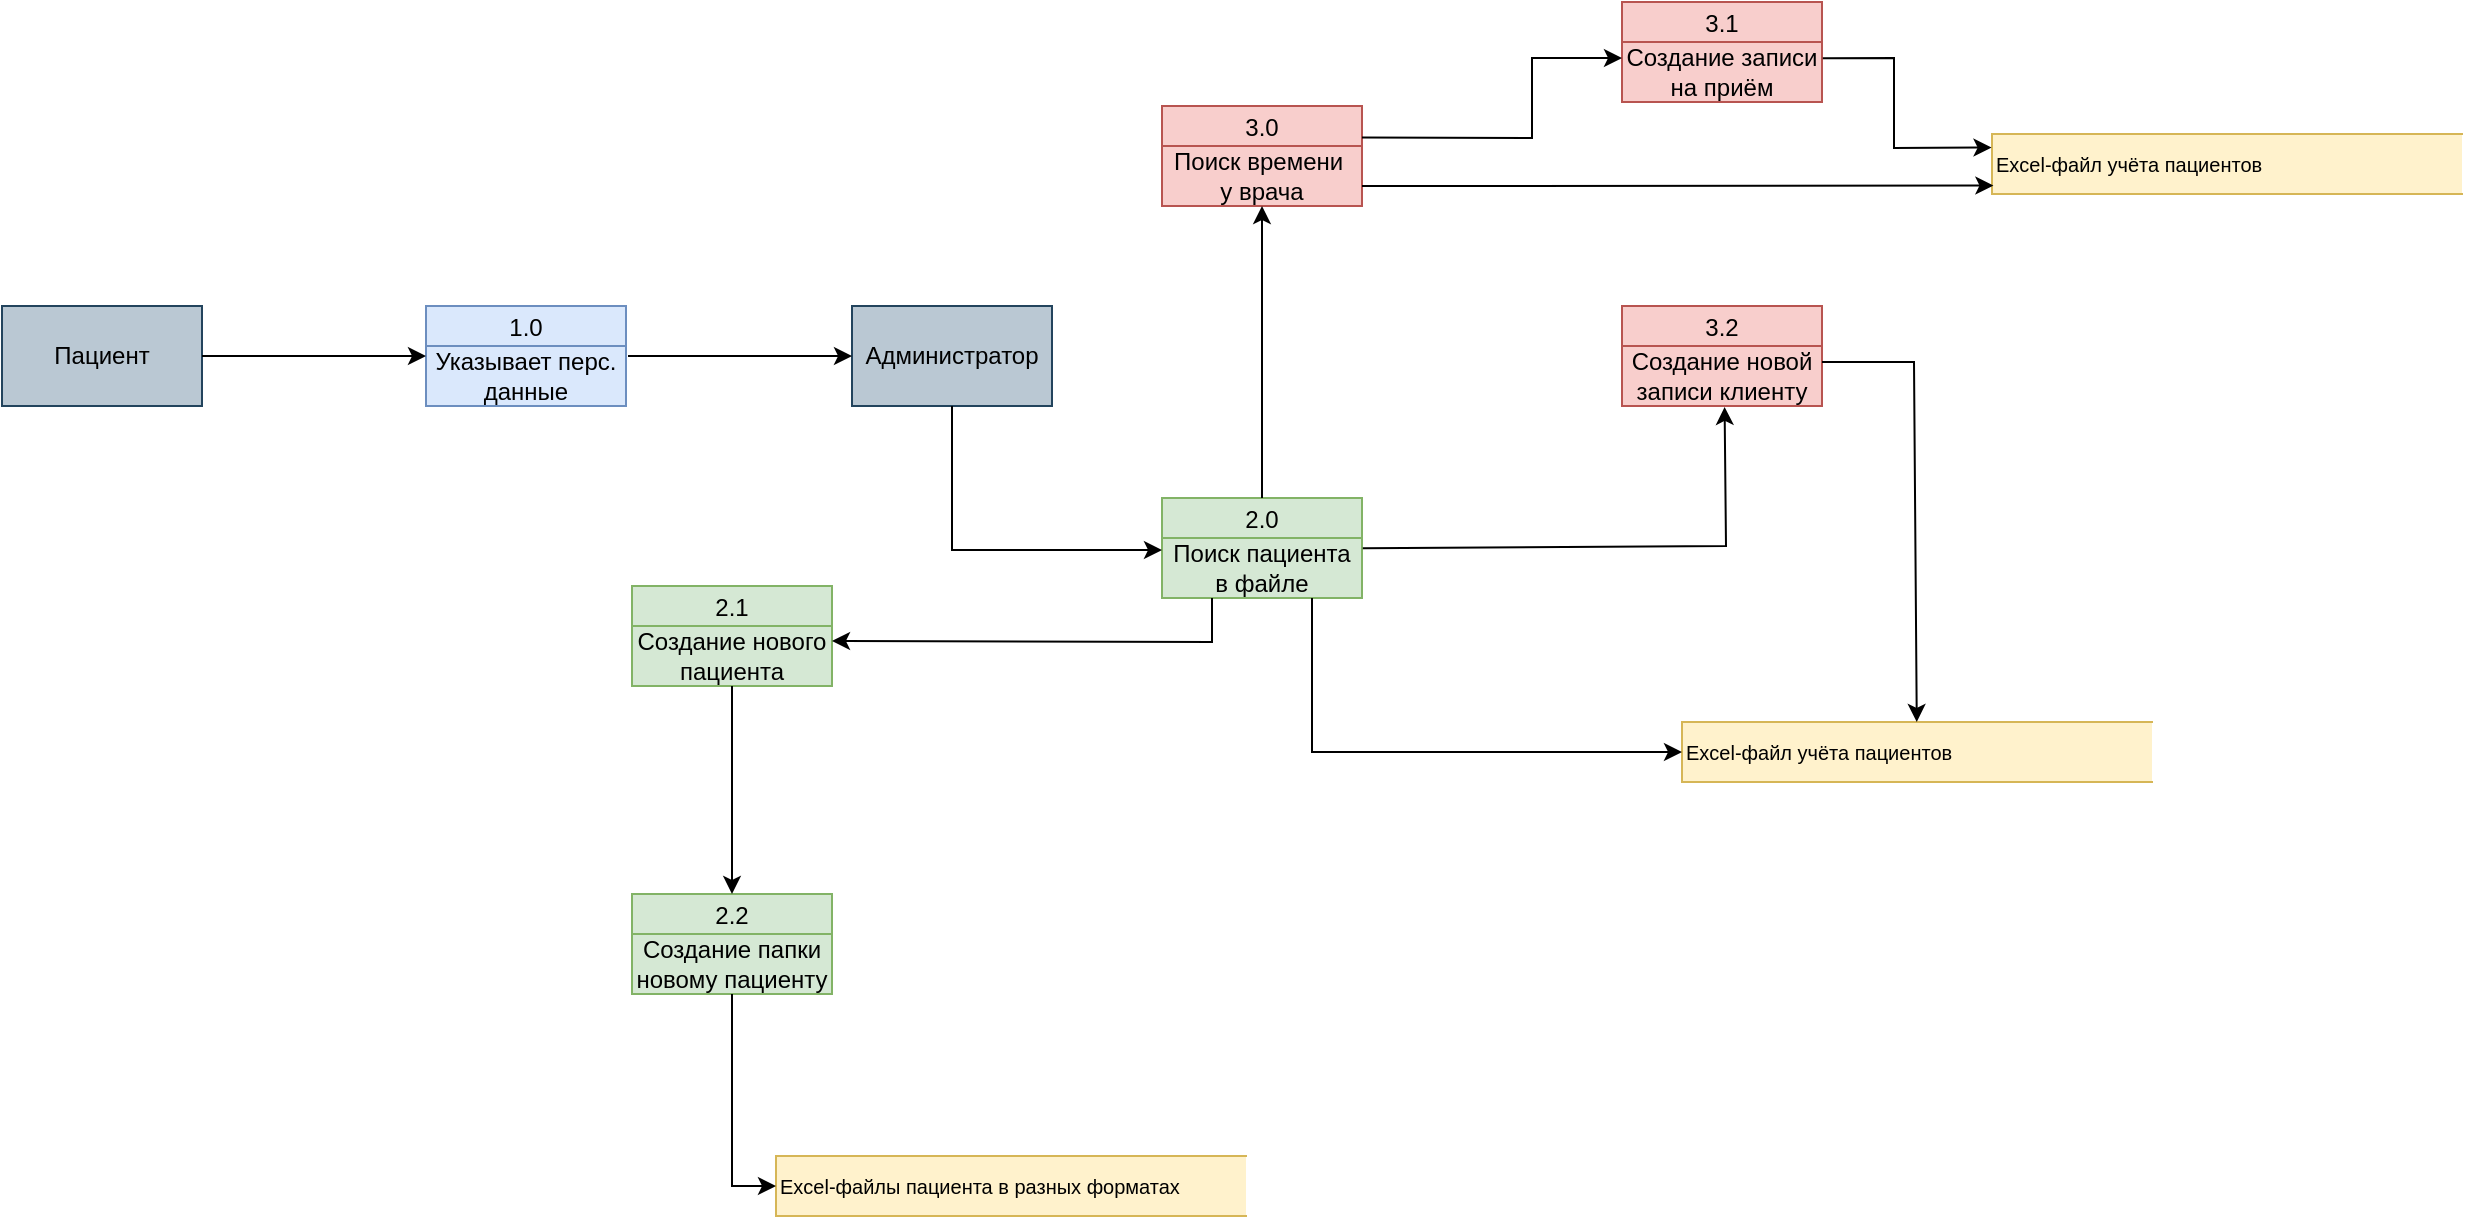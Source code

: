 <mxfile version="26.1.1" pages="3">
  <diagram name="Запись пациентов" id="-BxjTvf49sDNfJ511bh9">
    <mxGraphModel dx="1222" dy="872" grid="0" gridSize="1" guides="1" tooltips="1" connect="1" arrows="1" fold="1" page="0" pageScale="1" pageWidth="827" pageHeight="1169" math="0" shadow="0">
      <root>
        <mxCell id="0" />
        <mxCell id="1" parent="0" />
        <mxCell id="cvqWlgvmNwLobobYWvYB-20" value="&lt;div style=&quot;&quot;&gt;&lt;span style=&quot;background-color: transparent; font-size: 10px;&quot;&gt;Excel-файл учёта пациентов&lt;/span&gt;&lt;/div&gt;" style="html=1;dashed=0;whiteSpace=wrap;shape=partialRectangle;right=0;align=left;fillColor=#fff2cc;strokeColor=#d6b656;" vertex="1" parent="1">
          <mxGeometry x="2053" y="474" width="235" height="30" as="geometry" />
        </mxCell>
        <mxCell id="cvqWlgvmNwLobobYWvYB-1" value="1.0" style="swimlane;fontStyle=0;childLayout=stackLayout;horizontal=1;startSize=20;fillColor=#dae8fc;horizontalStack=0;resizeParent=1;resizeParentMax=0;resizeLast=0;collapsible=0;marginBottom=0;swimlaneFillColor=#ffffff;strokeColor=#6c8ebf;" vertex="1" parent="1">
          <mxGeometry x="1270" y="560" width="100" height="50" as="geometry" />
        </mxCell>
        <mxCell id="cvqWlgvmNwLobobYWvYB-2" value="Указывает перс.&lt;br&gt;данные" style="text;strokeColor=#6c8ebf;align=center;fillColor=#dae8fc;html=1;verticalAlign=middle;whiteSpace=wrap;rounded=0;" vertex="1" parent="cvqWlgvmNwLobobYWvYB-1">
          <mxGeometry y="20" width="100" height="30" as="geometry" />
        </mxCell>
        <mxCell id="cvqWlgvmNwLobobYWvYB-3" value="Пациент" style="html=1;dashed=0;whiteSpace=wrap;fillColor=#bac8d3;strokeColor=#23445d;" vertex="1" parent="1">
          <mxGeometry x="1058" y="560" width="100" height="50" as="geometry" />
        </mxCell>
        <mxCell id="cvqWlgvmNwLobobYWvYB-4" value="Администратор" style="html=1;dashed=0;whiteSpace=wrap;fillColor=#bac8d3;strokeColor=#23445d;" vertex="1" parent="1">
          <mxGeometry x="1483" y="560" width="100" height="50" as="geometry" />
        </mxCell>
        <mxCell id="cvqWlgvmNwLobobYWvYB-5" value="2.0" style="swimlane;fontStyle=0;childLayout=stackLayout;horizontal=1;startSize=20;fillColor=#d5e8d4;horizontalStack=0;resizeParent=1;resizeParentMax=0;resizeLast=0;collapsible=0;marginBottom=0;swimlaneFillColor=#ffffff;strokeColor=#82b366;" vertex="1" parent="1">
          <mxGeometry x="1638" y="656" width="100" height="50" as="geometry" />
        </mxCell>
        <mxCell id="cvqWlgvmNwLobobYWvYB-6" value="Поиск пациента в файле" style="text;strokeColor=#82b366;align=center;fillColor=#d5e8d4;html=1;verticalAlign=middle;whiteSpace=wrap;rounded=0;" vertex="1" parent="cvqWlgvmNwLobobYWvYB-5">
          <mxGeometry y="20" width="100" height="30" as="geometry" />
        </mxCell>
        <mxCell id="cvqWlgvmNwLobobYWvYB-7" value="3.0" style="swimlane;fontStyle=0;childLayout=stackLayout;horizontal=1;startSize=20;fillColor=#f8cecc;horizontalStack=0;resizeParent=1;resizeParentMax=0;resizeLast=0;collapsible=0;marginBottom=0;swimlaneFillColor=#ffffff;strokeColor=#b85450;" vertex="1" parent="1">
          <mxGeometry x="1638" y="460" width="100" height="50" as="geometry" />
        </mxCell>
        <mxCell id="cvqWlgvmNwLobobYWvYB-8" value="Поиск времени&amp;nbsp;&lt;br&gt;у врача" style="text;strokeColor=#b85450;align=center;fillColor=#f8cecc;html=1;verticalAlign=middle;whiteSpace=wrap;rounded=0;" vertex="1" parent="cvqWlgvmNwLobobYWvYB-7">
          <mxGeometry y="20" width="100" height="30" as="geometry" />
        </mxCell>
        <mxCell id="cvqWlgvmNwLobobYWvYB-10" value="2.1" style="swimlane;fontStyle=0;childLayout=stackLayout;horizontal=1;startSize=20;fillColor=#d5e8d4;horizontalStack=0;resizeParent=1;resizeParentMax=0;resizeLast=0;collapsible=0;marginBottom=0;swimlaneFillColor=#ffffff;strokeColor=#82b366;" vertex="1" parent="1">
          <mxGeometry x="1373" y="700" width="100" height="50" as="geometry" />
        </mxCell>
        <mxCell id="cvqWlgvmNwLobobYWvYB-11" value="Создание нового пациента" style="text;strokeColor=#82b366;align=center;fillColor=#d5e8d4;html=1;verticalAlign=middle;whiteSpace=wrap;rounded=0;" vertex="1" parent="cvqWlgvmNwLobobYWvYB-10">
          <mxGeometry y="20" width="100" height="30" as="geometry" />
        </mxCell>
        <mxCell id="cvqWlgvmNwLobobYWvYB-12" value="3.2" style="swimlane;fontStyle=0;childLayout=stackLayout;horizontal=1;startSize=20;fillColor=#f8cecc;horizontalStack=0;resizeParent=1;resizeParentMax=0;resizeLast=0;collapsible=0;marginBottom=0;swimlaneFillColor=#ffffff;strokeColor=#b85450;" vertex="1" parent="1">
          <mxGeometry x="1868" y="560" width="100" height="50" as="geometry" />
        </mxCell>
        <mxCell id="cvqWlgvmNwLobobYWvYB-13" value="Создание новой записи клиенту" style="text;strokeColor=#b85450;align=center;fillColor=#f8cecc;html=1;verticalAlign=middle;whiteSpace=wrap;rounded=0;" vertex="1" parent="cvqWlgvmNwLobobYWvYB-12">
          <mxGeometry y="20" width="100" height="30" as="geometry" />
        </mxCell>
        <mxCell id="cvqWlgvmNwLobobYWvYB-16" value="3.1" style="swimlane;fontStyle=0;childLayout=stackLayout;horizontal=1;startSize=20;fillColor=#f8cecc;horizontalStack=0;resizeParent=1;resizeParentMax=0;resizeLast=0;collapsible=0;marginBottom=0;swimlaneFillColor=#ffffff;strokeColor=#b85450;" vertex="1" parent="1">
          <mxGeometry x="1868" y="408" width="100" height="50" as="geometry" />
        </mxCell>
        <mxCell id="cvqWlgvmNwLobobYWvYB-17" value="Создание записи на приём" style="text;strokeColor=#b85450;align=center;fillColor=#f8cecc;html=1;verticalAlign=middle;whiteSpace=wrap;rounded=0;" vertex="1" parent="cvqWlgvmNwLobobYWvYB-16">
          <mxGeometry y="20" width="100" height="30" as="geometry" />
        </mxCell>
        <mxCell id="cvqWlgvmNwLobobYWvYB-18" value="" style="endArrow=classic;html=1;rounded=0;exitX=1;exitY=0.5;exitDx=0;exitDy=0;" edge="1" parent="1" source="cvqWlgvmNwLobobYWvYB-3">
          <mxGeometry width="50" height="50" relative="1" as="geometry">
            <mxPoint x="1220" y="635" as="sourcePoint" />
            <mxPoint x="1270" y="585" as="targetPoint" />
          </mxGeometry>
        </mxCell>
        <mxCell id="cvqWlgvmNwLobobYWvYB-19" value="" style="endArrow=classic;html=1;rounded=0;exitX=1;exitY=0.5;exitDx=0;exitDy=0;" edge="1" parent="1">
          <mxGeometry width="50" height="50" relative="1" as="geometry">
            <mxPoint x="1371" y="585" as="sourcePoint" />
            <mxPoint x="1483" y="585" as="targetPoint" />
          </mxGeometry>
        </mxCell>
        <mxCell id="cvqWlgvmNwLobobYWvYB-21" value="&lt;div style=&quot;&quot;&gt;&lt;span style=&quot;font-size: 10px;&quot;&gt;Excel-файл учёта пациентов&lt;/span&gt;&lt;/div&gt;" style="html=1;dashed=0;whiteSpace=wrap;shape=partialRectangle;right=0;align=left;fillColor=#fff2cc;strokeColor=#d6b656;" vertex="1" parent="1">
          <mxGeometry x="1898" y="768" width="235" height="30" as="geometry" />
        </mxCell>
        <mxCell id="cvqWlgvmNwLobobYWvYB-22" value="&lt;div style=&quot;&quot;&gt;&lt;span style=&quot;background-color: transparent; font-size: 10px;&quot;&gt;Excel-файлы&lt;/span&gt;&lt;span style=&quot;font-size: 10px;&quot;&gt;&amp;nbsp;пациента в разных форматах&lt;/span&gt;&lt;/div&gt;" style="html=1;dashed=0;whiteSpace=wrap;shape=partialRectangle;right=0;align=left;fillColor=#fff2cc;strokeColor=#d6b656;" vertex="1" parent="1">
          <mxGeometry x="1445" y="985" width="235" height="30" as="geometry" />
        </mxCell>
        <mxCell id="cvqWlgvmNwLobobYWvYB-23" value="" style="endArrow=classic;html=1;rounded=0;exitX=0.5;exitY=1;exitDx=0;exitDy=0;" edge="1" parent="1" source="cvqWlgvmNwLobobYWvYB-4">
          <mxGeometry width="50" height="50" relative="1" as="geometry">
            <mxPoint x="1589" y="732" as="sourcePoint" />
            <mxPoint x="1638" y="682" as="targetPoint" />
            <Array as="points">
              <mxPoint x="1533" y="682" />
            </Array>
          </mxGeometry>
        </mxCell>
        <mxCell id="cvqWlgvmNwLobobYWvYB-24" value="" style="endArrow=classic;html=1;rounded=0;exitX=0.75;exitY=1;exitDx=0;exitDy=0;entryX=0;entryY=0.5;entryDx=0;entryDy=0;" edge="1" parent="1" source="cvqWlgvmNwLobobYWvYB-6" target="cvqWlgvmNwLobobYWvYB-21">
          <mxGeometry width="50" height="50" relative="1" as="geometry">
            <mxPoint x="1813" y="614" as="sourcePoint" />
            <mxPoint x="1882" y="773" as="targetPoint" />
            <Array as="points">
              <mxPoint x="1713" y="783" />
            </Array>
          </mxGeometry>
        </mxCell>
        <mxCell id="cvqWlgvmNwLobobYWvYB-25" value="2.2" style="swimlane;fontStyle=0;childLayout=stackLayout;horizontal=1;startSize=20;fillColor=#d5e8d4;horizontalStack=0;resizeParent=1;resizeParentMax=0;resizeLast=0;collapsible=0;marginBottom=0;swimlaneFillColor=#ffffff;strokeColor=#82b366;" vertex="1" parent="1">
          <mxGeometry x="1373" y="854" width="100" height="50" as="geometry" />
        </mxCell>
        <mxCell id="cvqWlgvmNwLobobYWvYB-26" value="Создание папки новому пациенту" style="text;strokeColor=#82b366;align=center;fillColor=#d5e8d4;html=1;verticalAlign=middle;whiteSpace=wrap;rounded=0;" vertex="1" parent="cvqWlgvmNwLobobYWvYB-25">
          <mxGeometry y="20" width="100" height="30" as="geometry" />
        </mxCell>
        <mxCell id="cvqWlgvmNwLobobYWvYB-27" value="" style="endArrow=classic;html=1;rounded=0;entryX=1;entryY=0.25;entryDx=0;entryDy=0;exitX=0.25;exitY=1;exitDx=0;exitDy=0;fillColor=#d5e8d4;strokeColor=#000000;" edge="1" parent="1" source="cvqWlgvmNwLobobYWvYB-6" target="cvqWlgvmNwLobobYWvYB-11">
          <mxGeometry width="50" height="50" relative="1" as="geometry">
            <mxPoint x="1634" y="782" as="sourcePoint" />
            <mxPoint x="1684" y="732" as="targetPoint" />
            <Array as="points">
              <mxPoint x="1663" y="728" />
            </Array>
          </mxGeometry>
        </mxCell>
        <mxCell id="cvqWlgvmNwLobobYWvYB-28" value="" style="endArrow=classic;html=1;rounded=0;exitX=0.5;exitY=1;exitDx=0;exitDy=0;entryX=0.5;entryY=0;entryDx=0;entryDy=0;fillColor=#d5e8d4;strokeColor=#000000;" edge="1" parent="1" source="cvqWlgvmNwLobobYWvYB-11" target="cvqWlgvmNwLobobYWvYB-25">
          <mxGeometry width="50" height="50" relative="1" as="geometry">
            <mxPoint x="1458" y="812" as="sourcePoint" />
            <mxPoint x="1508" y="762" as="targetPoint" />
          </mxGeometry>
        </mxCell>
        <mxCell id="cvqWlgvmNwLobobYWvYB-29" value="" style="endArrow=classic;html=1;rounded=0;exitX=0.5;exitY=1;exitDx=0;exitDy=0;entryX=0;entryY=0.5;entryDx=0;entryDy=0;" edge="1" parent="1" source="cvqWlgvmNwLobobYWvYB-26" target="cvqWlgvmNwLobobYWvYB-22">
          <mxGeometry width="50" height="50" relative="1" as="geometry">
            <mxPoint x="1422.6" y="906" as="sourcePoint" />
            <mxPoint x="1422.6" y="1010" as="targetPoint" />
            <Array as="points">
              <mxPoint x="1423" y="1000" />
            </Array>
          </mxGeometry>
        </mxCell>
        <mxCell id="cvqWlgvmNwLobobYWvYB-30" value="" style="endArrow=classic;html=1;rounded=0;exitX=1.004;exitY=0.169;exitDx=0;exitDy=0;entryX=0.513;entryY=1.016;entryDx=0;entryDy=0;entryPerimeter=0;exitPerimeter=0;" edge="1" parent="1" source="cvqWlgvmNwLobobYWvYB-6" target="cvqWlgvmNwLobobYWvYB-13">
          <mxGeometry width="50" height="50" relative="1" as="geometry">
            <mxPoint x="1976" y="594" as="sourcePoint" />
            <mxPoint x="1832" y="637" as="targetPoint" />
            <Array as="points">
              <mxPoint x="1920" y="680" />
            </Array>
          </mxGeometry>
        </mxCell>
        <mxCell id="cvqWlgvmNwLobobYWvYB-32" value="" style="endArrow=classic;html=1;rounded=0;exitX=0.5;exitY=0;exitDx=0;exitDy=0;entryX=0.5;entryY=1;entryDx=0;entryDy=0;" edge="1" parent="1" source="cvqWlgvmNwLobobYWvYB-5" target="cvqWlgvmNwLobobYWvYB-8">
          <mxGeometry width="50" height="50" relative="1" as="geometry">
            <mxPoint x="1533" y="559" as="sourcePoint" />
            <mxPoint x="1637" y="484" as="targetPoint" />
            <Array as="points" />
          </mxGeometry>
        </mxCell>
        <mxCell id="cvqWlgvmNwLobobYWvYB-33" value="" style="endArrow=classic;html=1;rounded=0;exitX=1;exitY=0.314;exitDx=0;exitDy=0;exitPerimeter=0;" edge="1" parent="1" source="cvqWlgvmNwLobobYWvYB-7">
          <mxGeometry width="50" height="50" relative="1" as="geometry">
            <mxPoint x="1804" y="474" as="sourcePoint" />
            <mxPoint x="1868" y="436" as="targetPoint" />
            <Array as="points">
              <mxPoint x="1823" y="476" />
              <mxPoint x="1823" y="436" />
            </Array>
          </mxGeometry>
        </mxCell>
        <mxCell id="cvqWlgvmNwLobobYWvYB-35" value="" style="endArrow=classic;html=1;rounded=0;entryX=-0.001;entryY=0.225;entryDx=0;entryDy=0;entryPerimeter=0;exitX=1.004;exitY=0.271;exitDx=0;exitDy=0;exitPerimeter=0;" edge="1" parent="1" source="cvqWlgvmNwLobobYWvYB-17" target="cvqWlgvmNwLobobYWvYB-20">
          <mxGeometry width="50" height="50" relative="1" as="geometry">
            <mxPoint x="2008" y="436" as="sourcePoint" />
            <mxPoint x="2058" y="386" as="targetPoint" />
            <Array as="points">
              <mxPoint x="2004" y="436" />
              <mxPoint x="2004" y="481" />
            </Array>
          </mxGeometry>
        </mxCell>
        <mxCell id="lKpsyHv8I-froG1-2ILV-1" value="" style="endArrow=classic;html=1;rounded=0;" edge="1" parent="1" target="cvqWlgvmNwLobobYWvYB-21">
          <mxGeometry width="50" height="50" relative="1" as="geometry">
            <mxPoint x="1968" y="588" as="sourcePoint" />
            <mxPoint x="2030" y="588" as="targetPoint" />
            <Array as="points">
              <mxPoint x="2014" y="588" />
            </Array>
          </mxGeometry>
        </mxCell>
        <mxCell id="lKpsyHv8I-froG1-2ILV-4" value="" style="endArrow=classic;html=1;rounded=0;entryX=0.003;entryY=0.859;entryDx=0;entryDy=0;entryPerimeter=0;" edge="1" parent="1" target="cvqWlgvmNwLobobYWvYB-20">
          <mxGeometry width="50" height="50" relative="1" as="geometry">
            <mxPoint x="1738" y="500" as="sourcePoint" />
            <mxPoint x="1848" y="499" as="targetPoint" />
          </mxGeometry>
        </mxCell>
      </root>
    </mxGraphModel>
  </diagram>
  <diagram id="7lwCSrA8UDmjLaAqlTx6" name="Приём пациентов">
    <mxGraphModel dx="1543" dy="-881" grid="0" gridSize="1" guides="1" tooltips="1" connect="1" arrows="1" fold="1" page="0" pageScale="1" pageWidth="827" pageHeight="1169" math="0" shadow="0">
      <root>
        <mxCell id="0" />
        <mxCell id="1" parent="0" />
        <mxCell id="8t6wWwIbjvm63w_CFg4k-4" value="Пациент" style="html=1;dashed=0;whiteSpace=wrap;fillColor=#bac8d3;strokeColor=#23445d;" vertex="1" parent="1">
          <mxGeometry x="-1" y="1877" width="100" height="50" as="geometry" />
        </mxCell>
        <mxCell id="8t6wWwIbjvm63w_CFg4k-34" value="Администратор" style="html=1;dashed=0;whiteSpace=wrap;fillColor=#bac8d3;strokeColor=#23445d;" vertex="1" parent="1">
          <mxGeometry x="256" y="1877" width="100" height="50" as="geometry" />
        </mxCell>
        <mxCell id="8t6wWwIbjvm63w_CFg4k-35" value="Врач" style="html=1;dashed=0;whiteSpace=wrap;fillColor=#bac8d3;strokeColor=#23445d;" vertex="1" parent="1">
          <mxGeometry x="256" y="2132" width="100" height="50" as="geometry" />
        </mxCell>
        <mxCell id="8t6wWwIbjvm63w_CFg4k-36" value="Кассир" style="html=1;dashed=0;whiteSpace=wrap;fillColor=#bac8d3;strokeColor=#23445d;" vertex="1" parent="1">
          <mxGeometry x="156" y="2325" width="100" height="50" as="geometry" />
        </mxCell>
        <mxCell id="8t6wWwIbjvm63w_CFg4k-37" value="1.0" style="swimlane;fontStyle=0;childLayout=stackLayout;horizontal=1;startSize=20;fillColor=#dae8fc;horizontalStack=0;resizeParent=1;resizeParentMax=0;resizeLast=0;collapsible=0;marginBottom=0;swimlaneFillColor=#ffffff;strokeColor=#6c8ebf;" vertex="1" parent="1">
          <mxGeometry x="123" y="1799" width="100" height="50" as="geometry" />
        </mxCell>
        <mxCell id="8t6wWwIbjvm63w_CFg4k-38" value="Называет ФИО" style="text;strokeColor=#6c8ebf;align=center;fillColor=#dae8fc;html=1;verticalAlign=middle;whiteSpace=wrap;rounded=0;" vertex="1" parent="8t6wWwIbjvm63w_CFg4k-37">
          <mxGeometry y="20" width="100" height="30" as="geometry" />
        </mxCell>
        <mxCell id="8t6wWwIbjvm63w_CFg4k-39" value="" style="endArrow=classic;html=1;rounded=0;exitX=0.49;exitY=-0.01;exitDx=0;exitDy=0;exitPerimeter=0;entryX=-0.003;entryY=0.174;entryDx=0;entryDy=0;entryPerimeter=0;" edge="1" parent="1" source="8t6wWwIbjvm63w_CFg4k-4" target="8t6wWwIbjvm63w_CFg4k-38">
          <mxGeometry width="50" height="50" relative="1" as="geometry">
            <mxPoint x="32" y="1796" as="sourcePoint" />
            <mxPoint x="132" y="1796" as="targetPoint" />
            <Array as="points">
              <mxPoint x="48" y="1824" />
            </Array>
          </mxGeometry>
        </mxCell>
        <mxCell id="8t6wWwIbjvm63w_CFg4k-40" value="" style="endArrow=classic;html=1;rounded=0;exitX=1.005;exitY=0.162;exitDx=0;exitDy=0;exitPerimeter=0;" edge="1" parent="1" source="8t6wWwIbjvm63w_CFg4k-38">
          <mxGeometry width="50" height="50" relative="1" as="geometry">
            <mxPoint x="239" y="1824" as="sourcePoint" />
            <mxPoint x="289" y="1877" as="targetPoint" />
            <Array as="points">
              <mxPoint x="289" y="1824" />
            </Array>
          </mxGeometry>
        </mxCell>
        <mxCell id="8t6wWwIbjvm63w_CFg4k-41" value="1.2" style="swimlane;fontStyle=0;childLayout=stackLayout;horizontal=1;startSize=20;fillColor=#dae8fc;horizontalStack=0;resizeParent=1;resizeParentMax=0;resizeLast=0;collapsible=0;marginBottom=0;swimlaneFillColor=#ffffff;strokeColor=#6c8ebf;" vertex="1" parent="1">
          <mxGeometry x="123" y="1944" width="100" height="50" as="geometry" />
        </mxCell>
        <mxCell id="8t6wWwIbjvm63w_CFg4k-42" value="Заключает&lt;br&gt;соглашения" style="text;strokeColor=#6c8ebf;align=center;fillColor=#dae8fc;html=1;verticalAlign=middle;whiteSpace=wrap;rounded=0;" vertex="1" parent="8t6wWwIbjvm63w_CFg4k-41">
          <mxGeometry y="20" width="100" height="30" as="geometry" />
        </mxCell>
        <mxCell id="8t6wWwIbjvm63w_CFg4k-43" value="" style="endArrow=classic;html=1;rounded=0;exitX=0.337;exitY=1.007;exitDx=0;exitDy=0;exitPerimeter=0;entryX=1;entryY=0.161;entryDx=0;entryDy=0;entryPerimeter=0;" edge="1" parent="1" source="8t6wWwIbjvm63w_CFg4k-34" target="8t6wWwIbjvm63w_CFg4k-42">
          <mxGeometry width="50" height="50" relative="1" as="geometry">
            <mxPoint x="306" y="1928" as="sourcePoint" />
            <mxPoint x="238" y="2016" as="targetPoint" />
            <Array as="points">
              <mxPoint x="290" y="1969" />
            </Array>
          </mxGeometry>
        </mxCell>
        <mxCell id="8t6wWwIbjvm63w_CFg4k-44" value="1.3" style="swimlane;fontStyle=0;childLayout=stackLayout;horizontal=1;startSize=20;fillColor=#dae8fc;horizontalStack=0;resizeParent=1;resizeParentMax=0;resizeLast=0;collapsible=0;marginBottom=0;swimlaneFillColor=#ffffff;strokeColor=#6c8ebf;" vertex="1" parent="1">
          <mxGeometry x="378" y="1942" width="100" height="50" as="geometry" />
        </mxCell>
        <mxCell id="8t6wWwIbjvm63w_CFg4k-45" value="Сохраняет документы" style="text;strokeColor=#6c8ebf;align=center;fillColor=#dae8fc;html=1;verticalAlign=middle;whiteSpace=wrap;rounded=0;" vertex="1" parent="8t6wWwIbjvm63w_CFg4k-44">
          <mxGeometry y="20" width="100" height="30" as="geometry" />
        </mxCell>
        <mxCell id="8t6wWwIbjvm63w_CFg4k-46" value="" style="endArrow=classic;html=1;rounded=0;entryX=-0.003;entryY=0.203;entryDx=0;entryDy=0;entryPerimeter=0;" edge="1" parent="1" target="8t6wWwIbjvm63w_CFg4k-45">
          <mxGeometry width="50" height="50" relative="1" as="geometry">
            <mxPoint x="324" y="1927" as="sourcePoint" />
            <mxPoint x="372" y="1943" as="targetPoint" />
            <Array as="points">
              <mxPoint x="324" y="1968" />
            </Array>
          </mxGeometry>
        </mxCell>
        <mxCell id="8t6wWwIbjvm63w_CFg4k-47" value="&lt;div style=&quot;&quot;&gt;&lt;span style=&quot;font-size: 10px; background-color: transparent; color: light-dark(rgb(0, 0, 0), rgb(255, 255, 255));&quot;&gt;Excel-файлы&lt;/span&gt;&lt;span style=&quot;font-size: 10px;&quot;&gt;&amp;nbsp;пациента в разных форматах&lt;/span&gt;&lt;/div&gt;" style="html=1;dashed=0;whiteSpace=wrap;shape=partialRectangle;right=0;align=left;fillColor=#fff2cc;strokeColor=#d6b656;" vertex="1" parent="1">
          <mxGeometry x="568" y="2012" width="235" height="30" as="geometry" />
        </mxCell>
        <mxCell id="8t6wWwIbjvm63w_CFg4k-48" value="" style="endArrow=classic;html=1;rounded=0;exitX=1.003;exitY=0.199;exitDx=0;exitDy=0;exitPerimeter=0;entryX=-0.002;entryY=0.303;entryDx=0;entryDy=0;entryPerimeter=0;" edge="1" parent="1" source="8t6wWwIbjvm63w_CFg4k-45" target="8t6wWwIbjvm63w_CFg4k-47">
          <mxGeometry width="50" height="50" relative="1" as="geometry">
            <mxPoint x="478" y="2020" as="sourcePoint" />
            <mxPoint x="535" y="2024" as="targetPoint" />
            <Array as="points">
              <mxPoint x="512" y="1968" />
              <mxPoint x="512" y="2020" />
              <mxPoint x="512" y="2021" />
            </Array>
          </mxGeometry>
        </mxCell>
        <mxCell id="8t6wWwIbjvm63w_CFg4k-49" value="" style="endArrow=classic;html=1;rounded=0;exitX=1.004;exitY=0.195;exitDx=0;exitDy=0;exitPerimeter=0;entryX=-0.001;entryY=0.795;entryDx=0;entryDy=0;entryPerimeter=0;" edge="1" parent="1" source="8t6wWwIbjvm63w_CFg4k-51" target="8t6wWwIbjvm63w_CFg4k-47">
          <mxGeometry width="50" height="50" relative="1" as="geometry">
            <mxPoint x="485" y="2160" as="sourcePoint" />
            <mxPoint x="521" y="2038" as="targetPoint" />
            <Array as="points">
              <mxPoint x="512" y="2080" />
              <mxPoint x="512" y="2036" />
            </Array>
          </mxGeometry>
        </mxCell>
        <mxCell id="8t6wWwIbjvm63w_CFg4k-50" value="2.0" style="swimlane;fontStyle=0;childLayout=stackLayout;horizontal=1;startSize=20;fillColor=#d5e8d4;horizontalStack=0;resizeParent=1;resizeParentMax=0;resizeLast=0;collapsible=0;marginBottom=0;swimlaneFillColor=#ffffff;strokeColor=#82b366;" vertex="1" parent="1">
          <mxGeometry x="378" y="2054" width="100" height="50" as="geometry" />
        </mxCell>
        <mxCell id="8t6wWwIbjvm63w_CFg4k-51" value="Работает в папке пациента" style="text;strokeColor=#82b366;align=center;fillColor=#d5e8d4;html=1;verticalAlign=middle;whiteSpace=wrap;rounded=0;" vertex="1" parent="8t6wWwIbjvm63w_CFg4k-50">
          <mxGeometry y="20" width="100" height="30" as="geometry" />
        </mxCell>
        <mxCell id="8t6wWwIbjvm63w_CFg4k-52" value="" style="endArrow=classic;html=1;rounded=0;entryX=-0.003;entryY=0.303;entryDx=0;entryDy=0;entryPerimeter=0;exitX=0.524;exitY=0.004;exitDx=0;exitDy=0;exitPerimeter=0;" edge="1" parent="1" source="8t6wWwIbjvm63w_CFg4k-35" target="8t6wWwIbjvm63w_CFg4k-51">
          <mxGeometry width="50" height="50" relative="1" as="geometry">
            <mxPoint x="309" y="2131" as="sourcePoint" />
            <mxPoint x="377" y="2083" as="targetPoint" />
            <Array as="points">
              <mxPoint x="308" y="2083" />
            </Array>
          </mxGeometry>
        </mxCell>
        <mxCell id="8t6wWwIbjvm63w_CFg4k-53" value="&lt;div style=&quot;&quot;&gt;&lt;span style=&quot;background-color: transparent; font-size: 10px;&quot;&gt;Excel-файл&lt;/span&gt;&lt;span style=&quot;font-size: 10px;&quot;&gt;&amp;nbsp;врача в котором ведётся приём&lt;/span&gt;&lt;/div&gt;" style="html=1;dashed=0;whiteSpace=wrap;shape=partialRectangle;right=0;align=left;fillColor=#fff2cc;strokeColor=#d6b656;" vertex="1" parent="1">
          <mxGeometry x="567" y="2148" width="235" height="30" as="geometry" />
        </mxCell>
        <mxCell id="8t6wWwIbjvm63w_CFg4k-54" value="" style="endArrow=classic;html=1;rounded=0;exitX=0.522;exitY=1.004;exitDx=0;exitDy=0;exitPerimeter=0;" edge="1" parent="1" source="8t6wWwIbjvm63w_CFg4k-35">
          <mxGeometry width="50" height="50" relative="1" as="geometry">
            <mxPoint x="490" y="2277" as="sourcePoint" />
            <mxPoint x="378" y="2227" as="targetPoint" />
            <Array as="points">
              <mxPoint x="308" y="2227" />
            </Array>
          </mxGeometry>
        </mxCell>
        <mxCell id="8t6wWwIbjvm63w_CFg4k-55" value="2.1" style="swimlane;fontStyle=0;childLayout=stackLayout;horizontal=1;startSize=20;fillColor=#d5e8d4;horizontalStack=0;resizeParent=1;resizeParentMax=0;resizeLast=0;collapsible=0;marginBottom=0;swimlaneFillColor=#ffffff;strokeColor=#82b366;" vertex="1" parent="1">
          <mxGeometry x="378" y="2201" width="100" height="50" as="geometry" />
        </mxCell>
        <mxCell id="8t6wWwIbjvm63w_CFg4k-56" value="Вносит заметки&lt;br&gt;по пациенту" style="text;strokeColor=#82b366;align=center;fillColor=#d5e8d4;html=1;verticalAlign=middle;whiteSpace=wrap;rounded=0;" vertex="1" parent="8t6wWwIbjvm63w_CFg4k-55">
          <mxGeometry y="20" width="100" height="30" as="geometry" />
        </mxCell>
        <mxCell id="8t6wWwIbjvm63w_CFg4k-57" value="" style="endArrow=classic;html=1;rounded=0;entryX=-0.002;entryY=0.501;entryDx=0;entryDy=0;entryPerimeter=0;exitX=1.004;exitY=0.165;exitDx=0;exitDy=0;exitPerimeter=0;" edge="1" parent="1" source="8t6wWwIbjvm63w_CFg4k-56" target="8t6wWwIbjvm63w_CFg4k-53">
          <mxGeometry width="50" height="50" relative="1" as="geometry">
            <mxPoint x="480" y="2226" as="sourcePoint" />
            <mxPoint x="539" y="2226" as="targetPoint" />
            <Array as="points">
              <mxPoint x="511" y="2226" />
              <mxPoint x="511" y="2163" />
            </Array>
          </mxGeometry>
        </mxCell>
        <mxCell id="qSYFbw-jJvg2KWc_2ZJ_-1" value="" style="endArrow=classic;html=1;rounded=0;entryX=0.75;entryY=1;entryDx=0;entryDy=0;exitX=-0.006;exitY=0.172;exitDx=0;exitDy=0;exitPerimeter=0;" edge="1" parent="1" source="8t6wWwIbjvm63w_CFg4k-42" target="8t6wWwIbjvm63w_CFg4k-4">
          <mxGeometry width="50" height="50" relative="1" as="geometry">
            <mxPoint x="-24" y="2118" as="sourcePoint" />
            <mxPoint x="26" y="2068" as="targetPoint" />
            <Array as="points">
              <mxPoint x="74" y="1969" />
            </Array>
          </mxGeometry>
        </mxCell>
        <mxCell id="qSYFbw-jJvg2KWc_2ZJ_-2" value="&lt;div style=&quot;&quot;&gt;&lt;span style=&quot;font-size: 10px;&quot;&gt;Excel-файл учёта пациентов&lt;/span&gt;&lt;/div&gt;" style="html=1;dashed=0;whiteSpace=wrap;shape=partialRectangle;right=0;align=left;fillColor=#fff2cc;strokeColor=#d6b656;" vertex="1" parent="1">
          <mxGeometry x="568" y="1859" width="235" height="30" as="geometry" />
        </mxCell>
        <mxCell id="qSYFbw-jJvg2KWc_2ZJ_-3" value="" style="endArrow=classic;html=1;rounded=0;entryX=-0.002;entryY=0.473;entryDx=0;entryDy=0;entryPerimeter=0;exitX=0.679;exitY=-0.009;exitDx=0;exitDy=0;exitPerimeter=0;" edge="1" parent="1" source="8t6wWwIbjvm63w_CFg4k-34" target="qSYFbw-jJvg2KWc_2ZJ_-2">
          <mxGeometry width="50" height="50" relative="1" as="geometry">
            <mxPoint x="324" y="1876" as="sourcePoint" />
            <mxPoint x="374" y="1855" as="targetPoint" />
            <Array as="points">
              <mxPoint x="324" y="1824" />
              <mxPoint x="536" y="1824" />
              <mxPoint x="536" y="1873" />
            </Array>
          </mxGeometry>
        </mxCell>
        <mxCell id="qSYFbw-jJvg2KWc_2ZJ_-4" value="1.1" style="swimlane;fontStyle=0;childLayout=stackLayout;horizontal=1;startSize=20;fillColor=#dae8fc;horizontalStack=0;resizeParent=1;resizeParentMax=0;resizeLast=0;collapsible=0;marginBottom=0;swimlaneFillColor=#ffffff;strokeColor=#6c8ebf;" vertex="1" parent="1">
          <mxGeometry x="378" y="1799" width="100" height="50" as="geometry" />
        </mxCell>
        <mxCell id="qSYFbw-jJvg2KWc_2ZJ_-5" value="Ищет&amp;nbsp;&lt;br&gt;пациента" style="text;strokeColor=#6c8ebf;align=center;fillColor=#dae8fc;html=1;verticalAlign=middle;whiteSpace=wrap;rounded=0;" vertex="1" parent="qSYFbw-jJvg2KWc_2ZJ_-4">
          <mxGeometry y="20" width="100" height="30" as="geometry" />
        </mxCell>
        <mxCell id="qSYFbw-jJvg2KWc_2ZJ_-6" value="" style="endArrow=classic;html=1;rounded=0;exitX=0.25;exitY=1;exitDx=0;exitDy=0;entryX=-0.002;entryY=0.538;entryDx=0;entryDy=0;entryPerimeter=0;" edge="1" parent="1" source="8t6wWwIbjvm63w_CFg4k-4" target="8t6wWwIbjvm63w_CFg4k-36">
          <mxGeometry width="50" height="50" relative="1" as="geometry">
            <mxPoint x="123" y="2468" as="sourcePoint" />
            <mxPoint x="107" y="2468" as="targetPoint" />
            <Array as="points">
              <mxPoint x="24" y="2352" />
            </Array>
          </mxGeometry>
        </mxCell>
        <mxCell id="qSYFbw-jJvg2KWc_2ZJ_-7" value="3.0" style="swimlane;fontStyle=0;childLayout=stackLayout;horizontal=1;startSize=20;fillColor=#f8cecc;horizontalStack=0;resizeParent=1;resizeParentMax=0;resizeLast=0;collapsible=0;marginBottom=0;swimlaneFillColor=#ffffff;strokeColor=#b85450;" vertex="1" parent="1">
          <mxGeometry x="-25" y="2235" width="100" height="50" as="geometry" />
        </mxCell>
        <mxCell id="qSYFbw-jJvg2KWc_2ZJ_-8" value="Производит&amp;nbsp;&lt;br&gt;оплату" style="text;strokeColor=#b85450;align=center;fillColor=#f8cecc;html=1;verticalAlign=middle;whiteSpace=wrap;rounded=0;" vertex="1" parent="qSYFbw-jJvg2KWc_2ZJ_-7">
          <mxGeometry y="20" width="100" height="30" as="geometry" />
        </mxCell>
        <mxCell id="qSYFbw-jJvg2KWc_2ZJ_-9" value="1С.Бухгалтерия" style="html=1;dashed=0;whiteSpace=wrap;fillColor=#bac8d3;strokeColor=#23445d;" vertex="1" parent="1">
          <mxGeometry x="566" y="2325" width="100" height="50" as="geometry" />
        </mxCell>
        <mxCell id="qSYFbw-jJvg2KWc_2ZJ_-10" value="ККМ" style="html=1;dashed=0;whiteSpace=wrap;fillColor=#bac8d3;strokeColor=#23445d;" vertex="1" parent="1">
          <mxGeometry x="566" y="2596" width="100" height="50" as="geometry" />
        </mxCell>
        <mxCell id="qSYFbw-jJvg2KWc_2ZJ_-11" value="" style="endArrow=classic;html=1;rounded=0;entryX=0;entryY=0.5;entryDx=0;entryDy=0;exitX=1;exitY=0.5;exitDx=0;exitDy=0;" edge="1" parent="1" source="8t6wWwIbjvm63w_CFg4k-36" target="qSYFbw-jJvg2KWc_2ZJ_-9">
          <mxGeometry width="50" height="50" relative="1" as="geometry">
            <mxPoint x="356" y="2362" as="sourcePoint" />
            <mxPoint x="406" y="2312" as="targetPoint" />
          </mxGeometry>
        </mxCell>
        <mxCell id="qSYFbw-jJvg2KWc_2ZJ_-12" value="" style="endArrow=classic;html=1;rounded=0;exitX=1.003;exitY=0.166;exitDx=0;exitDy=0;exitPerimeter=0;" edge="1" parent="1">
          <mxGeometry width="50" height="50" relative="1" as="geometry">
            <mxPoint x="617" y="2511" as="sourcePoint" />
            <mxPoint x="617" y="2595" as="targetPoint" />
          </mxGeometry>
        </mxCell>
        <mxCell id="qSYFbw-jJvg2KWc_2ZJ_-13" value="3.1" style="swimlane;fontStyle=0;childLayout=stackLayout;horizontal=1;startSize=20;fillColor=#f8cecc;horizontalStack=0;resizeParent=1;resizeParentMax=0;resizeLast=0;collapsible=0;marginBottom=0;swimlaneFillColor=#ffffff;strokeColor=#b85450;" vertex="1" parent="1">
          <mxGeometry x="378" y="2326" width="100" height="50" as="geometry" />
        </mxCell>
        <mxCell id="qSYFbw-jJvg2KWc_2ZJ_-14" value="Фиксирует&amp;nbsp;&lt;br&gt;оплату" style="text;strokeColor=#b85450;align=center;fillColor=#f8cecc;html=1;verticalAlign=middle;whiteSpace=wrap;rounded=0;" vertex="1" parent="qSYFbw-jJvg2KWc_2ZJ_-13">
          <mxGeometry y="20" width="100" height="30" as="geometry" />
        </mxCell>
        <mxCell id="qSYFbw-jJvg2KWc_2ZJ_-16" value="3.2" style="swimlane;fontStyle=0;childLayout=stackLayout;horizontal=1;startSize=20;fillColor=#f8cecc;horizontalStack=0;resizeParent=1;resizeParentMax=0;resizeLast=0;collapsible=0;marginBottom=0;swimlaneFillColor=#ffffff;strokeColor=#b85450;" vertex="1" parent="1">
          <mxGeometry x="566" y="2461" width="100" height="50" as="geometry" />
        </mxCell>
        <mxCell id="qSYFbw-jJvg2KWc_2ZJ_-17" value="Взаимодействует с кассой" style="text;strokeColor=#b85450;align=center;fillColor=#f8cecc;html=1;verticalAlign=middle;whiteSpace=wrap;rounded=0;" vertex="1" parent="qSYFbw-jJvg2KWc_2ZJ_-16">
          <mxGeometry y="20" width="100" height="30" as="geometry" />
        </mxCell>
        <mxCell id="qSYFbw-jJvg2KWc_2ZJ_-18" value="" style="endArrow=classic;html=1;rounded=0;exitX=0.5;exitY=1;exitDx=0;exitDy=0;entryX=0.5;entryY=0;entryDx=0;entryDy=0;" edge="1" parent="1" source="qSYFbw-jJvg2KWc_2ZJ_-9" target="qSYFbw-jJvg2KWc_2ZJ_-16">
          <mxGeometry width="50" height="50" relative="1" as="geometry">
            <mxPoint x="710" y="2525" as="sourcePoint" />
            <mxPoint x="760" y="2475" as="targetPoint" />
          </mxGeometry>
        </mxCell>
      </root>
    </mxGraphModel>
  </diagram>
  <diagram id="b4R5AdKgGrXGGgzJ69ud" name="Сбор анализов">
    <mxGraphModel dx="1860" dy="919" grid="0" gridSize="1" guides="1" tooltips="1" connect="1" arrows="1" fold="1" page="0" pageScale="1" pageWidth="827" pageHeight="1169" math="0" shadow="0">
      <root>
        <mxCell id="0" />
        <mxCell id="1" parent="0" />
        <mxCell id="rEfmRM0Kp2rZpkIGni6H-1" value="Пациент" style="rounded=0;whiteSpace=wrap;html=1;fillColor=none;" parent="1" vertex="1">
          <mxGeometry x="-94" y="282" width="100" height="40" as="geometry" />
        </mxCell>
        <mxCell id="rEfmRM0Kp2rZpkIGni6H-2" value="Администратор" style="rounded=0;whiteSpace=wrap;html=1;fillColor=none;" parent="1" vertex="1">
          <mxGeometry x="173" y="282" width="100" height="40" as="geometry" />
        </mxCell>
        <mxCell id="rEfmRM0Kp2rZpkIGni6H-3" value="Мед.&lt;br&gt;сестра/брат" style="rounded=0;whiteSpace=wrap;html=1;fillColor=none;" parent="1" vertex="1">
          <mxGeometry x="469" y="282" width="100" height="40" as="geometry" />
        </mxCell>
        <mxCell id="rEfmRM0Kp2rZpkIGni6H-4" value="Сбор&amp;nbsp;&lt;br&gt;анализов" style="html=1;dashed=0;whiteSpace=wrap;shape=mxgraph.dfd.start" parent="1" vertex="1">
          <mxGeometry x="-84" y="199" width="80" height="30" as="geometry" />
        </mxCell>
        <mxCell id="rEfmRM0Kp2rZpkIGni6H-5" value="1&lt;span style=&quot;white-space: pre;&quot;&gt;&#x9;&lt;/span&gt;Файл экселя, который на ресепшене" style="html=1;dashed=0;whiteSpace=wrap;shape=mxgraph.dfd.dataStoreID;align=left;spacingLeft=3;points=[[0,0],[0.5,0],[1,0],[0,0.5],[1,0.5],[0,1],[0.5,1],[1,1]];" parent="1" vertex="1">
          <mxGeometry x="239" y="394" width="260" height="30" as="geometry" />
        </mxCell>
        <mxCell id="rEfmRM0Kp2rZpkIGni6H-6" value="3&lt;span style=&quot;white-space: pre;&quot;&gt;&#x9;&lt;/span&gt;Папка с документами пациента" style="html=1;dashed=0;whiteSpace=wrap;shape=mxgraph.dfd.dataStoreID;align=left;spacingLeft=3;points=[[0,0],[0.5,0],[1,0],[0,0.5],[1,0.5],[0,1],[0.5,1],[1,1]];" parent="1" vertex="1">
          <mxGeometry x="542" y="394" width="260" height="30" as="geometry" />
        </mxCell>
        <mxCell id="rEfmRM0Kp2rZpkIGni6H-7" value="" style="endArrow=classic;html=1;rounded=0;entryX=0;entryY=0.5;entryDx=0;entryDy=0;" parent="1" target="rEfmRM0Kp2rZpkIGni6H-5" edge="1">
          <mxGeometry width="50" height="50" relative="1" as="geometry">
            <mxPoint x="220" y="322" as="sourcePoint" />
            <mxPoint x="397" y="332" as="targetPoint" />
            <Array as="points">
              <mxPoint x="220" y="409" />
            </Array>
          </mxGeometry>
        </mxCell>
        <mxCell id="rEfmRM0Kp2rZpkIGni6H-8" value="Отмечает визит на приём анализов" style="text;strokeColor=none;align=left;fillColor=none;html=1;verticalAlign=middle;whiteSpace=wrap;rounded=0;" parent="1" vertex="1">
          <mxGeometry x="238" y="371" width="226" height="30" as="geometry" />
        </mxCell>
        <mxCell id="rEfmRM0Kp2rZpkIGni6H-9" value="Обращается к файлу пациента,&lt;br&gt;где заранее созданы названия анализов" style="text;strokeColor=none;align=left;fillColor=none;html=1;verticalAlign=middle;whiteSpace=wrap;rounded=0;" parent="1" vertex="1">
          <mxGeometry x="542" y="363" width="249" height="30" as="geometry" />
        </mxCell>
        <mxCell id="rEfmRM0Kp2rZpkIGni6H-10" value="" style="endArrow=classic;html=1;rounded=0;entryX=0;entryY=0.5;entryDx=0;entryDy=0;" parent="1" target="rEfmRM0Kp2rZpkIGni6H-6" edge="1">
          <mxGeometry width="50" height="50" relative="1" as="geometry">
            <mxPoint x="520" y="322" as="sourcePoint" />
            <mxPoint x="678" y="459" as="targetPoint" />
            <Array as="points">
              <mxPoint x="520" y="409" />
            </Array>
          </mxGeometry>
        </mxCell>
        <mxCell id="rEfmRM0Kp2rZpkIGni6H-11" value="" style="endArrow=none;html=1;rounded=0;entryX=0.5;entryY=0;entryDx=0;entryDy=0;exitX=0.5;exitY=0.5;exitDx=0;exitDy=15;exitPerimeter=0;" parent="1" source="rEfmRM0Kp2rZpkIGni6H-4" target="rEfmRM0Kp2rZpkIGni6H-1" edge="1">
          <mxGeometry width="50" height="50" relative="1" as="geometry">
            <mxPoint x="-193" y="302" as="sourcePoint" />
            <mxPoint x="-143" y="252" as="targetPoint" />
          </mxGeometry>
        </mxCell>
        <mxCell id="rEfmRM0Kp2rZpkIGni6H-12" value="" style="endArrow=classic;html=1;rounded=0;entryX=0;entryY=0.5;entryDx=0;entryDy=0;exitX=1;exitY=0.5;exitDx=0;exitDy=0;" parent="1" source="rEfmRM0Kp2rZpkIGni6H-1" edge="1">
          <mxGeometry width="50" height="50" relative="1" as="geometry">
            <mxPoint x="77" y="301" as="sourcePoint" />
            <mxPoint x="173" y="301" as="targetPoint" />
          </mxGeometry>
        </mxCell>
        <mxCell id="rEfmRM0Kp2rZpkIGni6H-13" value="" style="endArrow=classic;html=1;rounded=0;entryX=0;entryY=0.5;entryDx=0;entryDy=0;" parent="1" target="rEfmRM0Kp2rZpkIGni6H-3" edge="1">
          <mxGeometry width="50" height="50" relative="1" as="geometry">
            <mxPoint x="273" y="302.5" as="sourcePoint" />
            <mxPoint x="480" y="304" as="targetPoint" />
          </mxGeometry>
        </mxCell>
        <mxCell id="rEfmRM0Kp2rZpkIGni6H-14" value="" style="endArrow=classic;html=1;rounded=0;" parent="1" edge="1">
          <mxGeometry width="50" height="50" relative="1" as="geometry">
            <mxPoint x="569" y="301.94" as="sourcePoint" />
            <mxPoint x="792" y="301" as="targetPoint" />
          </mxGeometry>
        </mxCell>
        <mxCell id="rEfmRM0Kp2rZpkIGni6H-15" value="Кассир" style="rounded=0;whiteSpace=wrap;html=1;fillColor=none;" parent="1" vertex="1">
          <mxGeometry x="790" y="281" width="100" height="40" as="geometry" />
        </mxCell>
        <mxCell id="rEfmRM0Kp2rZpkIGni6H-16" value="" style="endArrow=classic;html=1;rounded=0;exitX=0.466;exitY=1.01;exitDx=0;exitDy=0;exitPerimeter=0;entryX=0;entryY=0.5;entryDx=0;entryDy=0;" parent="1" target="rEfmRM0Kp2rZpkIGni6H-17" edge="1">
          <mxGeometry width="50" height="50" relative="1" as="geometry">
            <mxPoint x="520" y="409" as="sourcePoint" />
            <mxPoint x="544" y="496" as="targetPoint" />
            <Array as="points">
              <mxPoint x="520" y="551" />
            </Array>
          </mxGeometry>
        </mxCell>
        <mxCell id="rEfmRM0Kp2rZpkIGni6H-17" value="5&lt;span style=&quot;white-space: pre;&quot;&gt;&#x9;&lt;/span&gt;Папка с документами пациента" style="html=1;dashed=0;whiteSpace=wrap;shape=mxgraph.dfd.dataStoreID;align=left;spacingLeft=3;points=[[0,0],[0.5,0],[1,0],[0,0.5],[1,0.5],[0,1],[0.5,1],[1,1]];" parent="1" vertex="1">
          <mxGeometry x="544" y="536" width="260" height="30" as="geometry" />
        </mxCell>
        <mxCell id="rEfmRM0Kp2rZpkIGni6H-19" value="2&lt;span style=&quot;white-space: pre;&quot;&gt;&#x9;&lt;/span&gt;Папка с документами пациента" style="html=1;dashed=0;whiteSpace=wrap;shape=mxgraph.dfd.dataStoreID;align=left;spacingLeft=3;points=[[0,0],[0.5,0],[1,0],[0,0.5],[1,0.5],[0,1],[0.5,1],[1,1]];" parent="1" vertex="1">
          <mxGeometry x="239" y="485" width="260" height="30" as="geometry" />
        </mxCell>
        <mxCell id="rEfmRM0Kp2rZpkIGni6H-20" value="" style="endArrow=classic;html=1;rounded=0;exitX=0.476;exitY=1.01;exitDx=0;exitDy=0;entryX=0;entryY=0.5;entryDx=0;entryDy=0;exitPerimeter=0;" parent="1" target="rEfmRM0Kp2rZpkIGni6H-19" edge="1">
          <mxGeometry width="50" height="50" relative="1" as="geometry">
            <mxPoint x="220" y="409" as="sourcePoint" />
            <mxPoint x="238" y="496" as="targetPoint" />
            <Array as="points">
              <mxPoint x="220" y="500" />
            </Array>
          </mxGeometry>
        </mxCell>
        <mxCell id="rEfmRM0Kp2rZpkIGni6H-21" value="Создаёт файл со списком анализов" style="text;strokeColor=none;align=left;fillColor=none;html=1;verticalAlign=middle;whiteSpace=wrap;rounded=0;" parent="1" vertex="1">
          <mxGeometry x="238" y="461" width="279" height="30" as="geometry" />
        </mxCell>
        <mxCell id="rEfmRM0Kp2rZpkIGni6H-22" value="Вписывает результаты после исследования" style="text;strokeColor=none;align=left;fillColor=none;html=1;verticalAlign=middle;whiteSpace=wrap;rounded=0;" parent="1" vertex="1">
          <mxGeometry x="543" y="514" width="273" height="30" as="geometry" />
        </mxCell>
        <mxCell id="TvInsam3h-Fq7JIKnaad-1" value="" style="endArrow=classic;html=1;rounded=0;exitX=0.5;exitY=1;exitDx=0;exitDy=0;entryX=0;entryY=0.5;entryDx=0;entryDy=0;" parent="1" source="rEfmRM0Kp2rZpkIGni6H-15" target="TvInsam3h-Fq7JIKnaad-2" edge="1">
          <mxGeometry width="50" height="50" relative="1" as="geometry">
            <mxPoint x="840" y="322" as="sourcePoint" />
            <mxPoint x="897" y="459" as="targetPoint" />
            <Array as="points">
              <mxPoint x="840" y="409" />
            </Array>
          </mxGeometry>
        </mxCell>
        <mxCell id="TvInsam3h-Fq7JIKnaad-2" value="6&lt;span style=&quot;white-space: pre;&quot;&gt;&#x9;&lt;/span&gt;1С Бухгалтерия" style="html=1;dashed=0;whiteSpace=wrap;shape=mxgraph.dfd.dataStoreID;align=left;spacingLeft=3;points=[[0,0],[0.5,0],[1,0],[0,0.5],[1,0.5],[0,1],[0.5,1],[1,1]];" parent="1" vertex="1">
          <mxGeometry x="863" y="394" width="260" height="30" as="geometry" />
        </mxCell>
        <mxCell id="TvInsam3h-Fq7JIKnaad-3" value="Обращается к 1С для фиксации&lt;br&gt;оказания услуг и денежных расчётов" style="text;strokeColor=none;align=left;fillColor=none;html=1;verticalAlign=middle;whiteSpace=wrap;rounded=0;" parent="1" vertex="1">
          <mxGeometry x="862" y="363" width="249" height="30" as="geometry" />
        </mxCell>
        <mxCell id="TvInsam3h-Fq7JIKnaad-4" value="4&lt;span style=&quot;white-space: pre;&quot;&gt;&#x9;&lt;/span&gt;1С Торговля и склад" style="html=1;dashed=0;whiteSpace=wrap;shape=mxgraph.dfd.dataStoreID;align=left;spacingLeft=3;points=[[0,0],[0.5,0],[1,0],[0,0.5],[1,0.5],[0,1],[0.5,1],[1,1]];" parent="1" vertex="1">
          <mxGeometry x="543" y="466" width="260" height="30" as="geometry" />
        </mxCell>
        <mxCell id="TvInsam3h-Fq7JIKnaad-5" value="Списывает использованные расходники" style="text;strokeColor=none;align=left;fillColor=none;html=1;verticalAlign=middle;whiteSpace=wrap;rounded=0;" parent="1" vertex="1">
          <mxGeometry x="542" y="441" width="249" height="30" as="geometry" />
        </mxCell>
        <mxCell id="TvInsam3h-Fq7JIKnaad-6" value="" style="endArrow=classic;html=1;rounded=0;entryX=0;entryY=0.5;entryDx=0;entryDy=0;" parent="1" target="TvInsam3h-Fq7JIKnaad-4" edge="1">
          <mxGeometry width="50" height="50" relative="1" as="geometry">
            <mxPoint x="520" y="481" as="sourcePoint" />
            <mxPoint x="679" y="531" as="targetPoint" />
            <Array as="points">
              <mxPoint x="520" y="481" />
            </Array>
          </mxGeometry>
        </mxCell>
        <mxCell id="e9zXlm7YgeI35q7fpxJ9-1" value="Врач" style="rounded=0;whiteSpace=wrap;html=1;fillColor=none;" parent="1" vertex="1">
          <mxGeometry x="1103" y="281" width="100" height="40" as="geometry" />
        </mxCell>
        <mxCell id="e9zXlm7YgeI35q7fpxJ9-2" value="7&lt;span style=&quot;white-space: pre;&quot;&gt;&#x9;&lt;/span&gt;Папка с документами пациента" style="html=1;dashed=0;whiteSpace=wrap;shape=mxgraph.dfd.dataStoreID;align=left;spacingLeft=3;points=[[0,0],[0.5,0],[1,0],[0,0.5],[1,0.5],[0,1],[0.5,1],[1,1]];" parent="1" vertex="1">
          <mxGeometry x="1176" y="393" width="260" height="30" as="geometry" />
        </mxCell>
        <mxCell id="e9zXlm7YgeI35q7fpxJ9-3" value="Просматривает результаты анализов" style="text;strokeColor=none;align=left;fillColor=none;html=1;verticalAlign=middle;whiteSpace=wrap;rounded=0;" parent="1" vertex="1">
          <mxGeometry x="1174" y="368" width="249" height="30" as="geometry" />
        </mxCell>
        <mxCell id="e9zXlm7YgeI35q7fpxJ9-4" value="" style="endArrow=classic;html=1;rounded=0;exitX=0.5;exitY=1;exitDx=0;exitDy=0;entryX=0;entryY=0.5;entryDx=0;entryDy=0;" parent="1" source="e9zXlm7YgeI35q7fpxJ9-1" target="e9zXlm7YgeI35q7fpxJ9-2" edge="1">
          <mxGeometry width="50" height="50" relative="1" as="geometry">
            <mxPoint x="1256" y="321" as="sourcePoint" />
            <mxPoint x="1312" y="458" as="targetPoint" />
            <Array as="points">
              <mxPoint x="1154" y="408" />
            </Array>
          </mxGeometry>
        </mxCell>
        <mxCell id="e9zXlm7YgeI35q7fpxJ9-5" value="" style="endArrow=classic;html=1;rounded=0;exitX=1;exitY=0.5;exitDx=0;exitDy=0;" parent="1" source="rEfmRM0Kp2rZpkIGni6H-15" edge="1">
          <mxGeometry width="50" height="50" relative="1" as="geometry">
            <mxPoint x="889" y="301.46" as="sourcePoint" />
            <mxPoint x="1103" y="301" as="targetPoint" />
          </mxGeometry>
        </mxCell>
        <mxCell id="pBG7ZQ73Q339dmQeDpmW-43" value="Пациент" style="html=1;dashed=0;whiteSpace=wrap;fillColor=#bac8d3;strokeColor=#23445d;" vertex="1" parent="1">
          <mxGeometry x="278" y="1958" width="100" height="50" as="geometry" />
        </mxCell>
        <mxCell id="pBG7ZQ73Q339dmQeDpmW-45" value="Администратор" style="html=1;dashed=0;whiteSpace=wrap;fillColor=#bac8d3;strokeColor=#23445d;" vertex="1" parent="1">
          <mxGeometry x="545" y="1958" width="100" height="50" as="geometry" />
        </mxCell>
        <mxCell id="pBG7ZQ73Q339dmQeDpmW-46" value="Врач" style="html=1;dashed=0;whiteSpace=wrap;fillColor=#bac8d3;strokeColor=#23445d;" vertex="1" parent="1">
          <mxGeometry x="1319" y="2291" width="100" height="50" as="geometry" />
        </mxCell>
        <mxCell id="pBG7ZQ73Q339dmQeDpmW-49" value="Склад" style="html=1;dashed=0;whiteSpace=wrap;fillColor=#bac8d3;strokeColor=#23445d;" vertex="1" parent="1">
          <mxGeometry x="544" y="2369" width="100" height="50" as="geometry" />
        </mxCell>
        <mxCell id="pBG7ZQ73Q339dmQeDpmW-50" value="Мед.сестра" style="html=1;dashed=0;whiteSpace=wrap;fillColor=#bac8d3;strokeColor=#23445d;" vertex="1" parent="1">
          <mxGeometry x="545" y="2126" width="100" height="50" as="geometry" />
        </mxCell>
        <mxCell id="pBG7ZQ73Q339dmQeDpmW-54" value="&lt;div style=&quot;&quot;&gt;&lt;span style=&quot;font-size: 10px;&quot;&gt;Папка пациента, файл с анализами&lt;/span&gt;&lt;/div&gt;" style="html=1;dashed=0;whiteSpace=wrap;shape=partialRectangle;right=0;align=left;fillColor=#fff2cc;strokeColor=#d6b656;" vertex="1" parent="1">
          <mxGeometry x="1026" y="1968" width="235" height="30" as="geometry" />
        </mxCell>
        <mxCell id="pBG7ZQ73Q339dmQeDpmW-55" value="1.1" style="swimlane;fontStyle=0;childLayout=stackLayout;horizontal=1;startSize=20;fillColor=#dae8fc;horizontalStack=0;resizeParent=1;resizeParentMax=0;resizeLast=0;collapsible=0;marginBottom=0;swimlaneFillColor=#ffffff;strokeColor=#6c8ebf;" vertex="1" parent="1">
          <mxGeometry x="721" y="1859" width="100" height="50" as="geometry" />
        </mxCell>
        <mxCell id="pBG7ZQ73Q339dmQeDpmW-56" value="Создаёт файл для анализов" style="text;strokeColor=#6c8ebf;align=center;fillColor=#dae8fc;html=1;verticalAlign=middle;whiteSpace=wrap;rounded=0;" vertex="1" parent="pBG7ZQ73Q339dmQeDpmW-55">
          <mxGeometry y="20" width="100" height="30" as="geometry" />
        </mxCell>
        <mxCell id="pBG7ZQ73Q339dmQeDpmW-57" value="1.0" style="swimlane;fontStyle=0;childLayout=stackLayout;horizontal=1;startSize=20;fillColor=#dae8fc;horizontalStack=0;resizeParent=1;resizeParentMax=0;resizeLast=0;collapsible=0;marginBottom=0;swimlaneFillColor=#ffffff;strokeColor=#6c8ebf;" vertex="1" parent="1">
          <mxGeometry x="404" y="1859" width="100" height="50" as="geometry" />
        </mxCell>
        <mxCell id="pBG7ZQ73Q339dmQeDpmW-58" value="Называет ФИО" style="text;strokeColor=#6c8ebf;align=center;fillColor=#dae8fc;html=1;verticalAlign=middle;whiteSpace=wrap;rounded=0;" vertex="1" parent="pBG7ZQ73Q339dmQeDpmW-57">
          <mxGeometry y="20" width="100" height="30" as="geometry" />
        </mxCell>
        <mxCell id="pBG7ZQ73Q339dmQeDpmW-59" value="" style="endArrow=classic;html=1;rounded=0;entryX=-0.005;entryY=0.17;entryDx=0;entryDy=0;entryPerimeter=0;" edge="1" parent="1" target="pBG7ZQ73Q339dmQeDpmW-58">
          <mxGeometry width="50" height="50" relative="1" as="geometry">
            <mxPoint x="328" y="1958" as="sourcePoint" />
            <mxPoint x="378" y="1908" as="targetPoint" />
            <Array as="points">
              <mxPoint x="328" y="1884" />
            </Array>
          </mxGeometry>
        </mxCell>
        <mxCell id="pBG7ZQ73Q339dmQeDpmW-60" value="" style="endArrow=classic;html=1;rounded=0;exitX=1.001;exitY=0.152;exitDx=0;exitDy=0;exitPerimeter=0;entryX=0.348;entryY=-0.009;entryDx=0;entryDy=0;entryPerimeter=0;" edge="1" parent="1" source="pBG7ZQ73Q339dmQeDpmW-58" target="pBG7ZQ73Q339dmQeDpmW-45">
          <mxGeometry width="50" height="50" relative="1" as="geometry">
            <mxPoint x="528" y="1893" as="sourcePoint" />
            <mxPoint x="580" y="1957" as="targetPoint" />
            <Array as="points">
              <mxPoint x="580" y="1884" />
            </Array>
          </mxGeometry>
        </mxCell>
        <mxCell id="pBG7ZQ73Q339dmQeDpmW-61" value="" style="endArrow=classic;html=1;rounded=0;exitX=0.75;exitY=0;exitDx=0;exitDy=0;entryX=-0.005;entryY=0.169;entryDx=0;entryDy=0;entryPerimeter=0;" edge="1" parent="1" source="pBG7ZQ73Q339dmQeDpmW-45" target="pBG7ZQ73Q339dmQeDpmW-56">
          <mxGeometry width="50" height="50" relative="1" as="geometry">
            <mxPoint x="671" y="1933" as="sourcePoint" />
            <mxPoint x="720" y="1884" as="targetPoint" />
            <Array as="points">
              <mxPoint x="620" y="1884" />
            </Array>
          </mxGeometry>
        </mxCell>
        <mxCell id="pBG7ZQ73Q339dmQeDpmW-62" value="2.0" style="swimlane;fontStyle=0;childLayout=stackLayout;horizontal=1;startSize=20;fillColor=#d5e8d4;horizontalStack=0;resizeParent=1;resizeParentMax=0;resizeLast=0;collapsible=0;marginBottom=0;swimlaneFillColor=#ffffff;strokeColor=#82b366;" vertex="1" parent="1">
          <mxGeometry x="722" y="2044" width="100" height="50" as="geometry" />
        </mxCell>
        <mxCell id="pBG7ZQ73Q339dmQeDpmW-63" value="Читает и изменяет файл" style="text;strokeColor=#82b366;align=center;fillColor=#d5e8d4;html=1;verticalAlign=middle;whiteSpace=wrap;rounded=0;" vertex="1" parent="pBG7ZQ73Q339dmQeDpmW-62">
          <mxGeometry y="20" width="100" height="30" as="geometry" />
        </mxCell>
        <mxCell id="pBG7ZQ73Q339dmQeDpmW-64" value="2.1" style="swimlane;fontStyle=0;childLayout=stackLayout;horizontal=1;startSize=20;fillColor=#d5e8d4;horizontalStack=0;resizeParent=1;resizeParentMax=0;resizeLast=0;collapsible=0;marginBottom=0;swimlaneFillColor=#ffffff;strokeColor=#82b366;" vertex="1" parent="1">
          <mxGeometry x="722" y="2126" width="100" height="50" as="geometry" />
        </mxCell>
        <mxCell id="pBG7ZQ73Q339dmQeDpmW-65" value="Списывает расх.материалы" style="text;strokeColor=#82b366;align=center;fillColor=#d5e8d4;html=1;verticalAlign=middle;whiteSpace=wrap;rounded=0;" vertex="1" parent="pBG7ZQ73Q339dmQeDpmW-64">
          <mxGeometry y="20" width="100" height="30" as="geometry" />
        </mxCell>
        <mxCell id="pBG7ZQ73Q339dmQeDpmW-66" value="2.2" style="swimlane;fontStyle=0;childLayout=stackLayout;horizontal=1;startSize=20;fillColor=#d5e8d4;horizontalStack=0;resizeParent=1;resizeParentMax=0;resizeLast=0;collapsible=0;marginBottom=0;swimlaneFillColor=#ffffff;strokeColor=#82b366;" vertex="1" parent="1">
          <mxGeometry x="721" y="2209" width="100" height="50" as="geometry" />
        </mxCell>
        <mxCell id="pBG7ZQ73Q339dmQeDpmW-67" value="Вносит результаты" style="text;strokeColor=#82b366;align=center;fillColor=#d5e8d4;html=1;verticalAlign=middle;whiteSpace=wrap;rounded=0;" vertex="1" parent="pBG7ZQ73Q339dmQeDpmW-66">
          <mxGeometry y="20" width="100" height="30" as="geometry" />
        </mxCell>
        <mxCell id="pBG7ZQ73Q339dmQeDpmW-68" value="" style="endArrow=classic;html=1;rounded=0;entryX=-0.002;entryY=0.269;entryDx=0;entryDy=0;exitX=1.001;exitY=0.084;exitDx=0;exitDy=0;exitPerimeter=0;entryPerimeter=0;" edge="1" parent="1" source="pBG7ZQ73Q339dmQeDpmW-56" target="pBG7ZQ73Q339dmQeDpmW-54">
          <mxGeometry width="50" height="50" relative="1" as="geometry">
            <mxPoint x="822" y="1882" as="sourcePoint" />
            <mxPoint x="872" y="1832" as="targetPoint" />
            <Array as="points">
              <mxPoint x="960" y="1882" />
              <mxPoint x="960" y="1976" />
            </Array>
          </mxGeometry>
        </mxCell>
        <mxCell id="pBG7ZQ73Q339dmQeDpmW-69" value="" style="endArrow=classic;html=1;rounded=0;entryX=-0.002;entryY=0.731;entryDx=0;entryDy=0;entryPerimeter=0;exitX=1.004;exitY=0.105;exitDx=0;exitDy=0;exitPerimeter=0;" edge="1" parent="1" source="pBG7ZQ73Q339dmQeDpmW-63" target="pBG7ZQ73Q339dmQeDpmW-54">
          <mxGeometry width="50" height="50" relative="1" as="geometry">
            <mxPoint x="823" y="2067" as="sourcePoint" />
            <mxPoint x="1025" y="1990" as="targetPoint" />
            <Array as="points">
              <mxPoint x="960" y="2068" />
              <mxPoint x="960" y="1990" />
            </Array>
          </mxGeometry>
        </mxCell>
        <mxCell id="pBG7ZQ73Q339dmQeDpmW-71" value="1С.Торговля" style="html=1;dashed=0;whiteSpace=wrap;fillColor=#bac8d3;strokeColor=#23445d;" vertex="1" parent="1">
          <mxGeometry x="1026" y="2290" width="100" height="50" as="geometry" />
        </mxCell>
        <mxCell id="pBG7ZQ73Q339dmQeDpmW-73" value="" style="endArrow=classic;html=1;rounded=0;entryX=-0.005;entryY=0.127;entryDx=0;entryDy=0;entryPerimeter=0;exitX=0.51;exitY=-0.01;exitDx=0;exitDy=0;exitPerimeter=0;" edge="1" parent="1" source="pBG7ZQ73Q339dmQeDpmW-50" target="pBG7ZQ73Q339dmQeDpmW-63">
          <mxGeometry width="50" height="50" relative="1" as="geometry">
            <mxPoint x="596" y="2125" as="sourcePoint" />
            <mxPoint x="587" y="2039" as="targetPoint" />
            <Array as="points">
              <mxPoint x="596" y="2068" />
            </Array>
          </mxGeometry>
        </mxCell>
        <mxCell id="pBG7ZQ73Q339dmQeDpmW-74" value="" style="endArrow=classic;html=1;rounded=0;exitX=1;exitY=0.5;exitDx=0;exitDy=0;entryX=-0.004;entryY=0.177;entryDx=0;entryDy=0;entryPerimeter=0;" edge="1" parent="1" source="pBG7ZQ73Q339dmQeDpmW-50" target="pBG7ZQ73Q339dmQeDpmW-65">
          <mxGeometry width="50" height="50" relative="1" as="geometry">
            <mxPoint x="672" y="2200" as="sourcePoint" />
            <mxPoint x="722" y="2150" as="targetPoint" />
          </mxGeometry>
        </mxCell>
        <mxCell id="pBG7ZQ73Q339dmQeDpmW-75" value="" style="endArrow=classic;html=1;rounded=0;entryX=0;entryY=0.5;entryDx=0;entryDy=0;curved=0;jumpStyle=none;exitX=1.004;exitY=0.164;exitDx=0;exitDy=0;exitPerimeter=0;" edge="1" parent="1" source="pBG7ZQ73Q339dmQeDpmW-65" target="pBG7ZQ73Q339dmQeDpmW-71">
          <mxGeometry width="50" height="50" relative="1" as="geometry">
            <mxPoint x="823" y="2151" as="sourcePoint" />
            <mxPoint x="899" y="2150.55" as="targetPoint" />
            <Array as="points">
              <mxPoint x="959" y="2151" />
              <mxPoint x="959" y="2234" />
              <mxPoint x="959" y="2315" />
            </Array>
          </mxGeometry>
        </mxCell>
        <mxCell id="pBG7ZQ73Q339dmQeDpmW-76" value="" style="endArrow=classic;html=1;rounded=0;entryX=0.448;entryY=1.008;entryDx=0;entryDy=0;entryPerimeter=0;jumpStyle=arc;" edge="1" parent="1" target="pBG7ZQ73Q339dmQeDpmW-54">
          <mxGeometry width="50" height="50" relative="1" as="geometry">
            <mxPoint x="821" y="2236" as="sourcePoint" />
            <mxPoint x="1131" y="1999" as="targetPoint" />
            <Array as="points">
              <mxPoint x="1131" y="2236" />
            </Array>
          </mxGeometry>
        </mxCell>
        <mxCell id="pBG7ZQ73Q339dmQeDpmW-77" value="" style="endArrow=classic;html=1;rounded=0;exitX=0.5;exitY=1;exitDx=0;exitDy=0;entryX=0;entryY=0.25;entryDx=0;entryDy=0;" edge="1" parent="1" source="pBG7ZQ73Q339dmQeDpmW-50" target="pBG7ZQ73Q339dmQeDpmW-67">
          <mxGeometry width="50" height="50" relative="1" as="geometry">
            <mxPoint x="666" y="2288" as="sourcePoint" />
            <mxPoint x="716" y="2238" as="targetPoint" />
            <Array as="points">
              <mxPoint x="595" y="2237" />
            </Array>
          </mxGeometry>
        </mxCell>
        <mxCell id="pBG7ZQ73Q339dmQeDpmW-78" value="2.3" style="swimlane;fontStyle=0;childLayout=stackLayout;horizontal=1;startSize=20;fillColor=#d5e8d4;horizontalStack=0;resizeParent=1;resizeParentMax=0;resizeLast=0;collapsible=0;marginBottom=0;swimlaneFillColor=#ffffff;strokeColor=#82b366;" vertex="1" parent="1">
          <mxGeometry x="1319" y="2122" width="100" height="50" as="geometry" />
        </mxCell>
        <mxCell id="pBG7ZQ73Q339dmQeDpmW-79" value="Видит результаты" style="text;strokeColor=#82b366;align=center;fillColor=#d5e8d4;html=1;verticalAlign=middle;whiteSpace=wrap;rounded=0;" vertex="1" parent="pBG7ZQ73Q339dmQeDpmW-78">
          <mxGeometry y="20" width="100" height="30" as="geometry" />
        </mxCell>
        <mxCell id="pBG7ZQ73Q339dmQeDpmW-80" value="" style="endArrow=classic;html=1;rounded=0;exitX=0.5;exitY=0;exitDx=0;exitDy=0;entryX=0.5;entryY=1;entryDx=0;entryDy=0;" edge="1" parent="1" source="pBG7ZQ73Q339dmQeDpmW-46" target="pBG7ZQ73Q339dmQeDpmW-79">
          <mxGeometry width="50" height="50" relative="1" as="geometry">
            <mxPoint x="1319" y="2148" as="sourcePoint" />
            <mxPoint x="1369" y="2098" as="targetPoint" />
          </mxGeometry>
        </mxCell>
        <mxCell id="pBG7ZQ73Q339dmQeDpmW-82" value="" style="endArrow=classic;html=1;rounded=0;entryX=1;entryY=0.5;entryDx=0;entryDy=0;exitX=0.491;exitY=-0.012;exitDx=0;exitDy=0;exitPerimeter=0;" edge="1" parent="1" source="pBG7ZQ73Q339dmQeDpmW-78" target="pBG7ZQ73Q339dmQeDpmW-54">
          <mxGeometry width="50" height="50" relative="1" as="geometry">
            <mxPoint x="1368" y="2043" as="sourcePoint" />
            <mxPoint x="1368.63" y="1928" as="targetPoint" />
            <Array as="points">
              <mxPoint x="1368" y="1983" />
            </Array>
          </mxGeometry>
        </mxCell>
        <mxCell id="pBG7ZQ73Q339dmQeDpmW-83" value="" style="endArrow=classic;html=1;rounded=0;entryX=0.5;entryY=1;entryDx=0;entryDy=0;exitX=1;exitY=0.5;exitDx=0;exitDy=0;" edge="1" parent="1" source="pBG7ZQ73Q339dmQeDpmW-49" target="pBG7ZQ73Q339dmQeDpmW-71">
          <mxGeometry width="50" height="50" relative="1" as="geometry">
            <mxPoint x="644" y="2397" as="sourcePoint" />
            <mxPoint x="694" y="2347" as="targetPoint" />
            <Array as="points">
              <mxPoint x="1076" y="2394" />
            </Array>
          </mxGeometry>
        </mxCell>
        <mxCell id="pBG7ZQ73Q339dmQeDpmW-84" value="2.4" style="swimlane;fontStyle=0;childLayout=stackLayout;horizontal=1;startSize=20;fillColor=#d5e8d4;horizontalStack=0;resizeParent=1;resizeParentMax=0;resizeLast=0;collapsible=0;marginBottom=0;swimlaneFillColor=#ffffff;strokeColor=#82b366;" vertex="1" parent="1">
          <mxGeometry x="722" y="2368" width="100" height="50" as="geometry" />
        </mxCell>
        <mxCell id="pBG7ZQ73Q339dmQeDpmW-85" value="Видит списание расходников" style="text;strokeColor=#82b366;align=center;fillColor=#d5e8d4;html=1;verticalAlign=middle;whiteSpace=wrap;rounded=0;" vertex="1" parent="pBG7ZQ73Q339dmQeDpmW-84">
          <mxGeometry y="20" width="100" height="30" as="geometry" />
        </mxCell>
        <mxCell id="FGeQiJRuwbwWw4Yfpnnz-1" value="Кассир" style="html=1;dashed=0;whiteSpace=wrap;fillColor=#bac8d3;strokeColor=#23445d;" vertex="1" parent="1">
          <mxGeometry x="544" y="2512" width="100" height="50" as="geometry" />
        </mxCell>
        <mxCell id="FGeQiJRuwbwWw4Yfpnnz-3" value="" style="endArrow=classic;html=1;rounded=0;exitX=0.25;exitY=1;exitDx=0;exitDy=0;entryX=-0.002;entryY=0.538;entryDx=0;entryDy=0;entryPerimeter=0;" edge="1" parent="1" target="FGeQiJRuwbwWw4Yfpnnz-1">
          <mxGeometry width="50" height="50" relative="1" as="geometry">
            <mxPoint x="327" y="2008" as="sourcePoint" />
            <mxPoint x="410" y="2549" as="targetPoint" />
            <Array as="points">
              <mxPoint x="327" y="2539" />
            </Array>
          </mxGeometry>
        </mxCell>
        <mxCell id="FGeQiJRuwbwWw4Yfpnnz-4" value="3.0" style="swimlane;fontStyle=0;childLayout=stackLayout;horizontal=1;startSize=20;fillColor=#f8cecc;horizontalStack=0;resizeParent=1;resizeParentMax=0;resizeLast=0;collapsible=0;marginBottom=0;swimlaneFillColor=#ffffff;strokeColor=#b85450;" vertex="1" parent="1">
          <mxGeometry x="277" y="2445" width="100" height="50" as="geometry" />
        </mxCell>
        <mxCell id="FGeQiJRuwbwWw4Yfpnnz-5" value="Производит&amp;nbsp;&lt;br&gt;оплату" style="text;strokeColor=#b85450;align=center;fillColor=#f8cecc;html=1;verticalAlign=middle;whiteSpace=wrap;rounded=0;" vertex="1" parent="FGeQiJRuwbwWw4Yfpnnz-4">
          <mxGeometry y="20" width="100" height="30" as="geometry" />
        </mxCell>
        <mxCell id="FGeQiJRuwbwWw4Yfpnnz-6" value="1С.Бухгалтерия" style="html=1;dashed=0;whiteSpace=wrap;fillColor=#bac8d3;strokeColor=#23445d;" vertex="1" parent="1">
          <mxGeometry x="1025" y="2512" width="100" height="50" as="geometry" />
        </mxCell>
        <mxCell id="FGeQiJRuwbwWw4Yfpnnz-7" value="ККМ" style="html=1;dashed=0;whiteSpace=wrap;fillColor=#bac8d3;strokeColor=#23445d;" vertex="1" parent="1">
          <mxGeometry x="1024" y="2780" width="100" height="50" as="geometry" />
        </mxCell>
        <mxCell id="FGeQiJRuwbwWw4Yfpnnz-8" value="" style="endArrow=classic;html=1;rounded=0;entryX=0;entryY=0.5;entryDx=0;entryDy=0;exitX=1;exitY=0.5;exitDx=0;exitDy=0;" edge="1" parent="1" target="FGeQiJRuwbwWw4Yfpnnz-6">
          <mxGeometry width="50" height="50" relative="1" as="geometry">
            <mxPoint x="644" y="2539.0" as="sourcePoint" />
            <mxPoint x="954" y="2539.0" as="targetPoint" />
          </mxGeometry>
        </mxCell>
        <mxCell id="FGeQiJRuwbwWw4Yfpnnz-9" value="" style="endArrow=classic;html=1;rounded=0;exitX=1.004;exitY=0.095;exitDx=0;exitDy=0;exitPerimeter=0;" edge="1" parent="1">
          <mxGeometry width="50" height="50" relative="1" as="geometry">
            <mxPoint x="1073.62" y="2699" as="sourcePoint" />
            <mxPoint x="1073.62" y="2779" as="targetPoint" />
          </mxGeometry>
        </mxCell>
        <mxCell id="FGeQiJRuwbwWw4Yfpnnz-10" value="3.1" style="swimlane;fontStyle=0;childLayout=stackLayout;horizontal=1;startSize=20;fillColor=#f8cecc;horizontalStack=0;resizeParent=1;resizeParentMax=0;resizeLast=0;collapsible=0;marginBottom=0;swimlaneFillColor=#ffffff;strokeColor=#b85450;" vertex="1" parent="1">
          <mxGeometry x="721" y="2512" width="100" height="50" as="geometry" />
        </mxCell>
        <mxCell id="FGeQiJRuwbwWw4Yfpnnz-11" value="Фиксирует&amp;nbsp;&lt;br&gt;оплату" style="text;strokeColor=#b85450;align=center;fillColor=#f8cecc;html=1;verticalAlign=middle;whiteSpace=wrap;rounded=0;" vertex="1" parent="FGeQiJRuwbwWw4Yfpnnz-10">
          <mxGeometry y="20" width="100" height="30" as="geometry" />
        </mxCell>
        <mxCell id="FGeQiJRuwbwWw4Yfpnnz-12" value="3.2" style="swimlane;fontStyle=0;childLayout=stackLayout;horizontal=1;startSize=20;fillColor=#f8cecc;horizontalStack=0;resizeParent=1;resizeParentMax=0;resizeLast=0;collapsible=0;marginBottom=0;swimlaneFillColor=#ffffff;strokeColor=#b85450;" vertex="1" parent="1">
          <mxGeometry x="1024" y="2649" width="100" height="50" as="geometry" />
        </mxCell>
        <mxCell id="FGeQiJRuwbwWw4Yfpnnz-13" value="Взаимодействует с кассой" style="text;strokeColor=#b85450;align=center;fillColor=#f8cecc;html=1;verticalAlign=middle;whiteSpace=wrap;rounded=0;" vertex="1" parent="FGeQiJRuwbwWw4Yfpnnz-12">
          <mxGeometry y="20" width="100" height="30" as="geometry" />
        </mxCell>
        <mxCell id="FGeQiJRuwbwWw4Yfpnnz-14" value="" style="endArrow=classic;html=1;rounded=0;exitX=0.47;exitY=1.006;exitDx=0;exitDy=0;entryX=0.48;entryY=-0.014;entryDx=0;entryDy=0;exitPerimeter=0;entryPerimeter=0;" edge="1" parent="1" source="FGeQiJRuwbwWw4Yfpnnz-6" target="FGeQiJRuwbwWw4Yfpnnz-12">
          <mxGeometry width="50" height="50" relative="1" as="geometry">
            <mxPoint x="1098" y="2712" as="sourcePoint" />
            <mxPoint x="1148" y="2662" as="targetPoint" />
          </mxGeometry>
        </mxCell>
      </root>
    </mxGraphModel>
  </diagram>
</mxfile>
